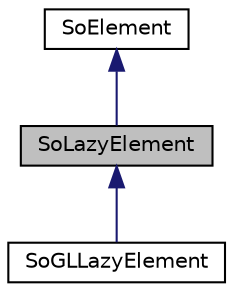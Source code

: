 digraph "SoLazyElement"
{
 // LATEX_PDF_SIZE
  edge [fontname="Helvetica",fontsize="10",labelfontname="Helvetica",labelfontsize="10"];
  node [fontname="Helvetica",fontsize="10",shape=record];
  Node1 [label="SoLazyElement",height=0.2,width=0.4,color="black", fillcolor="grey75", style="filled", fontcolor="black",tooltip="The SoLazyElement class is used to handle material and shape properties."];
  Node2 -> Node1 [dir="back",color="midnightblue",fontsize="10",style="solid",fontname="Helvetica"];
  Node2 [label="SoElement",height=0.2,width=0.4,color="black", fillcolor="white", style="filled",URL="$classSoElement.html",tooltip="SoElement is the abstract base class for all elements."];
  Node1 -> Node3 [dir="back",color="midnightblue",fontsize="10",style="solid",fontname="Helvetica"];
  Node3 [label="SoGLLazyElement",height=0.2,width=0.4,color="black", fillcolor="white", style="filled",URL="$classSoGLLazyElement.html",tooltip="The SoGLLazyElement class is meant to optimize GL rendering."];
}
